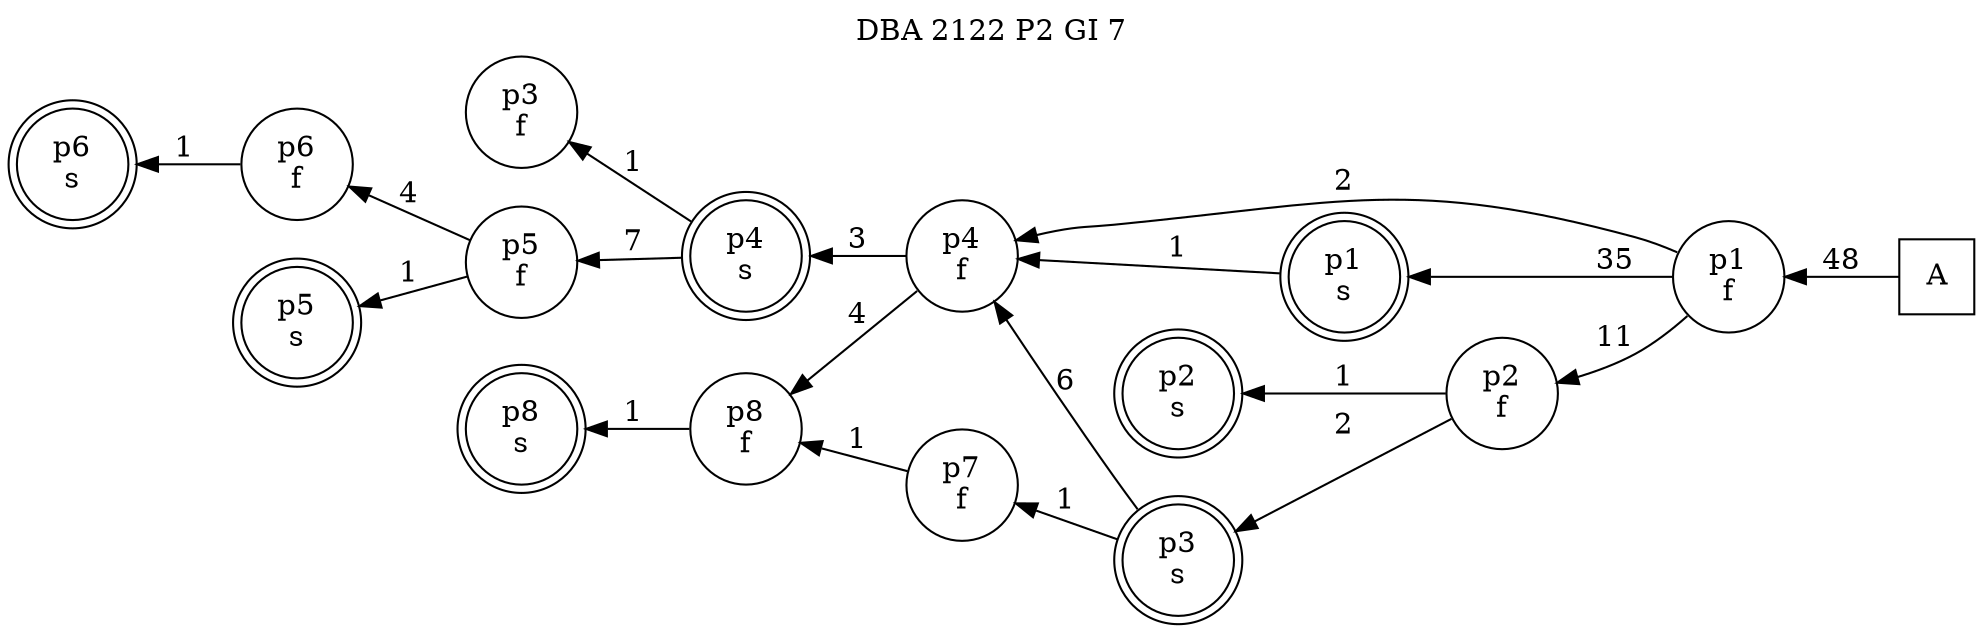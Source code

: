 digraph DBA_2122_P2_GI_7_GOOD {
labelloc="tl"
label= " DBA 2122 P2 GI 7 "
rankdir="RL";
"A" [shape="square" label="A"]
"p1_f" [shape="circle" label="p1
f"]
"p1_s" [shape="doublecircle" label="p1
s"]
"p2_f" [shape="circle" label="p2
f"]
"p2_s" [shape="doublecircle" label="p2
s"]
"p3_s" [shape="doublecircle" label="p3
s"]
"p4_f" [shape="circle" label="p4
f"]
"p4_s" [shape="doublecircle" label="p4
s"]
"p5_f" [shape="circle" label="p5
f"]
"p6_f" [shape="circle" label="p6
f"]
"p6_s" [shape="doublecircle" label="p6
s"]
"p5_s" [shape="doublecircle" label="p5
s"]
"p3_f" [shape="circle" label="p3
f"]
"p7_f" [shape="circle" label="p7
f"]
"p8_f" [shape="circle" label="p8
f"]
"p8_s" [shape="doublecircle" label="p8
s"]
"A" -> "p1_f" [ label=48]
"p1_f" -> "p1_s" [ label=35]
"p1_f" -> "p2_f" [ label=11]
"p1_f" -> "p4_f" [ label=2]
"p1_s" -> "p4_f" [ label=1]
"p2_f" -> "p2_s" [ label=1]
"p2_f" -> "p3_s" [ label=2]
"p3_s" -> "p4_f" [ label=6]
"p3_s" -> "p7_f" [ label=1]
"p4_f" -> "p4_s" [ label=3]
"p4_f" -> "p8_f" [ label=4]
"p4_s" -> "p5_f" [ label=7]
"p4_s" -> "p3_f" [ label=1]
"p5_f" -> "p6_f" [ label=4]
"p5_f" -> "p5_s" [ label=1]
"p6_f" -> "p6_s" [ label=1]
"p7_f" -> "p8_f" [ label=1]
"p8_f" -> "p8_s" [ label=1]
}

